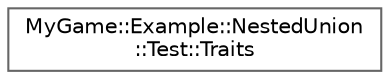 digraph "Graphical Class Hierarchy"
{
 // LATEX_PDF_SIZE
  bgcolor="transparent";
  edge [fontname=Helvetica,fontsize=10,labelfontname=Helvetica,labelfontsize=10];
  node [fontname=Helvetica,fontsize=10,shape=box,height=0.2,width=0.4];
  rankdir="LR";
  Node0 [id="Node000000",label="MyGame::Example::NestedUnion\l::Test::Traits",height=0.2,width=0.4,color="grey40", fillcolor="white", style="filled",URL="$structMyGame_1_1Example_1_1Test_1_1Traits.html",tooltip=" "];
}
